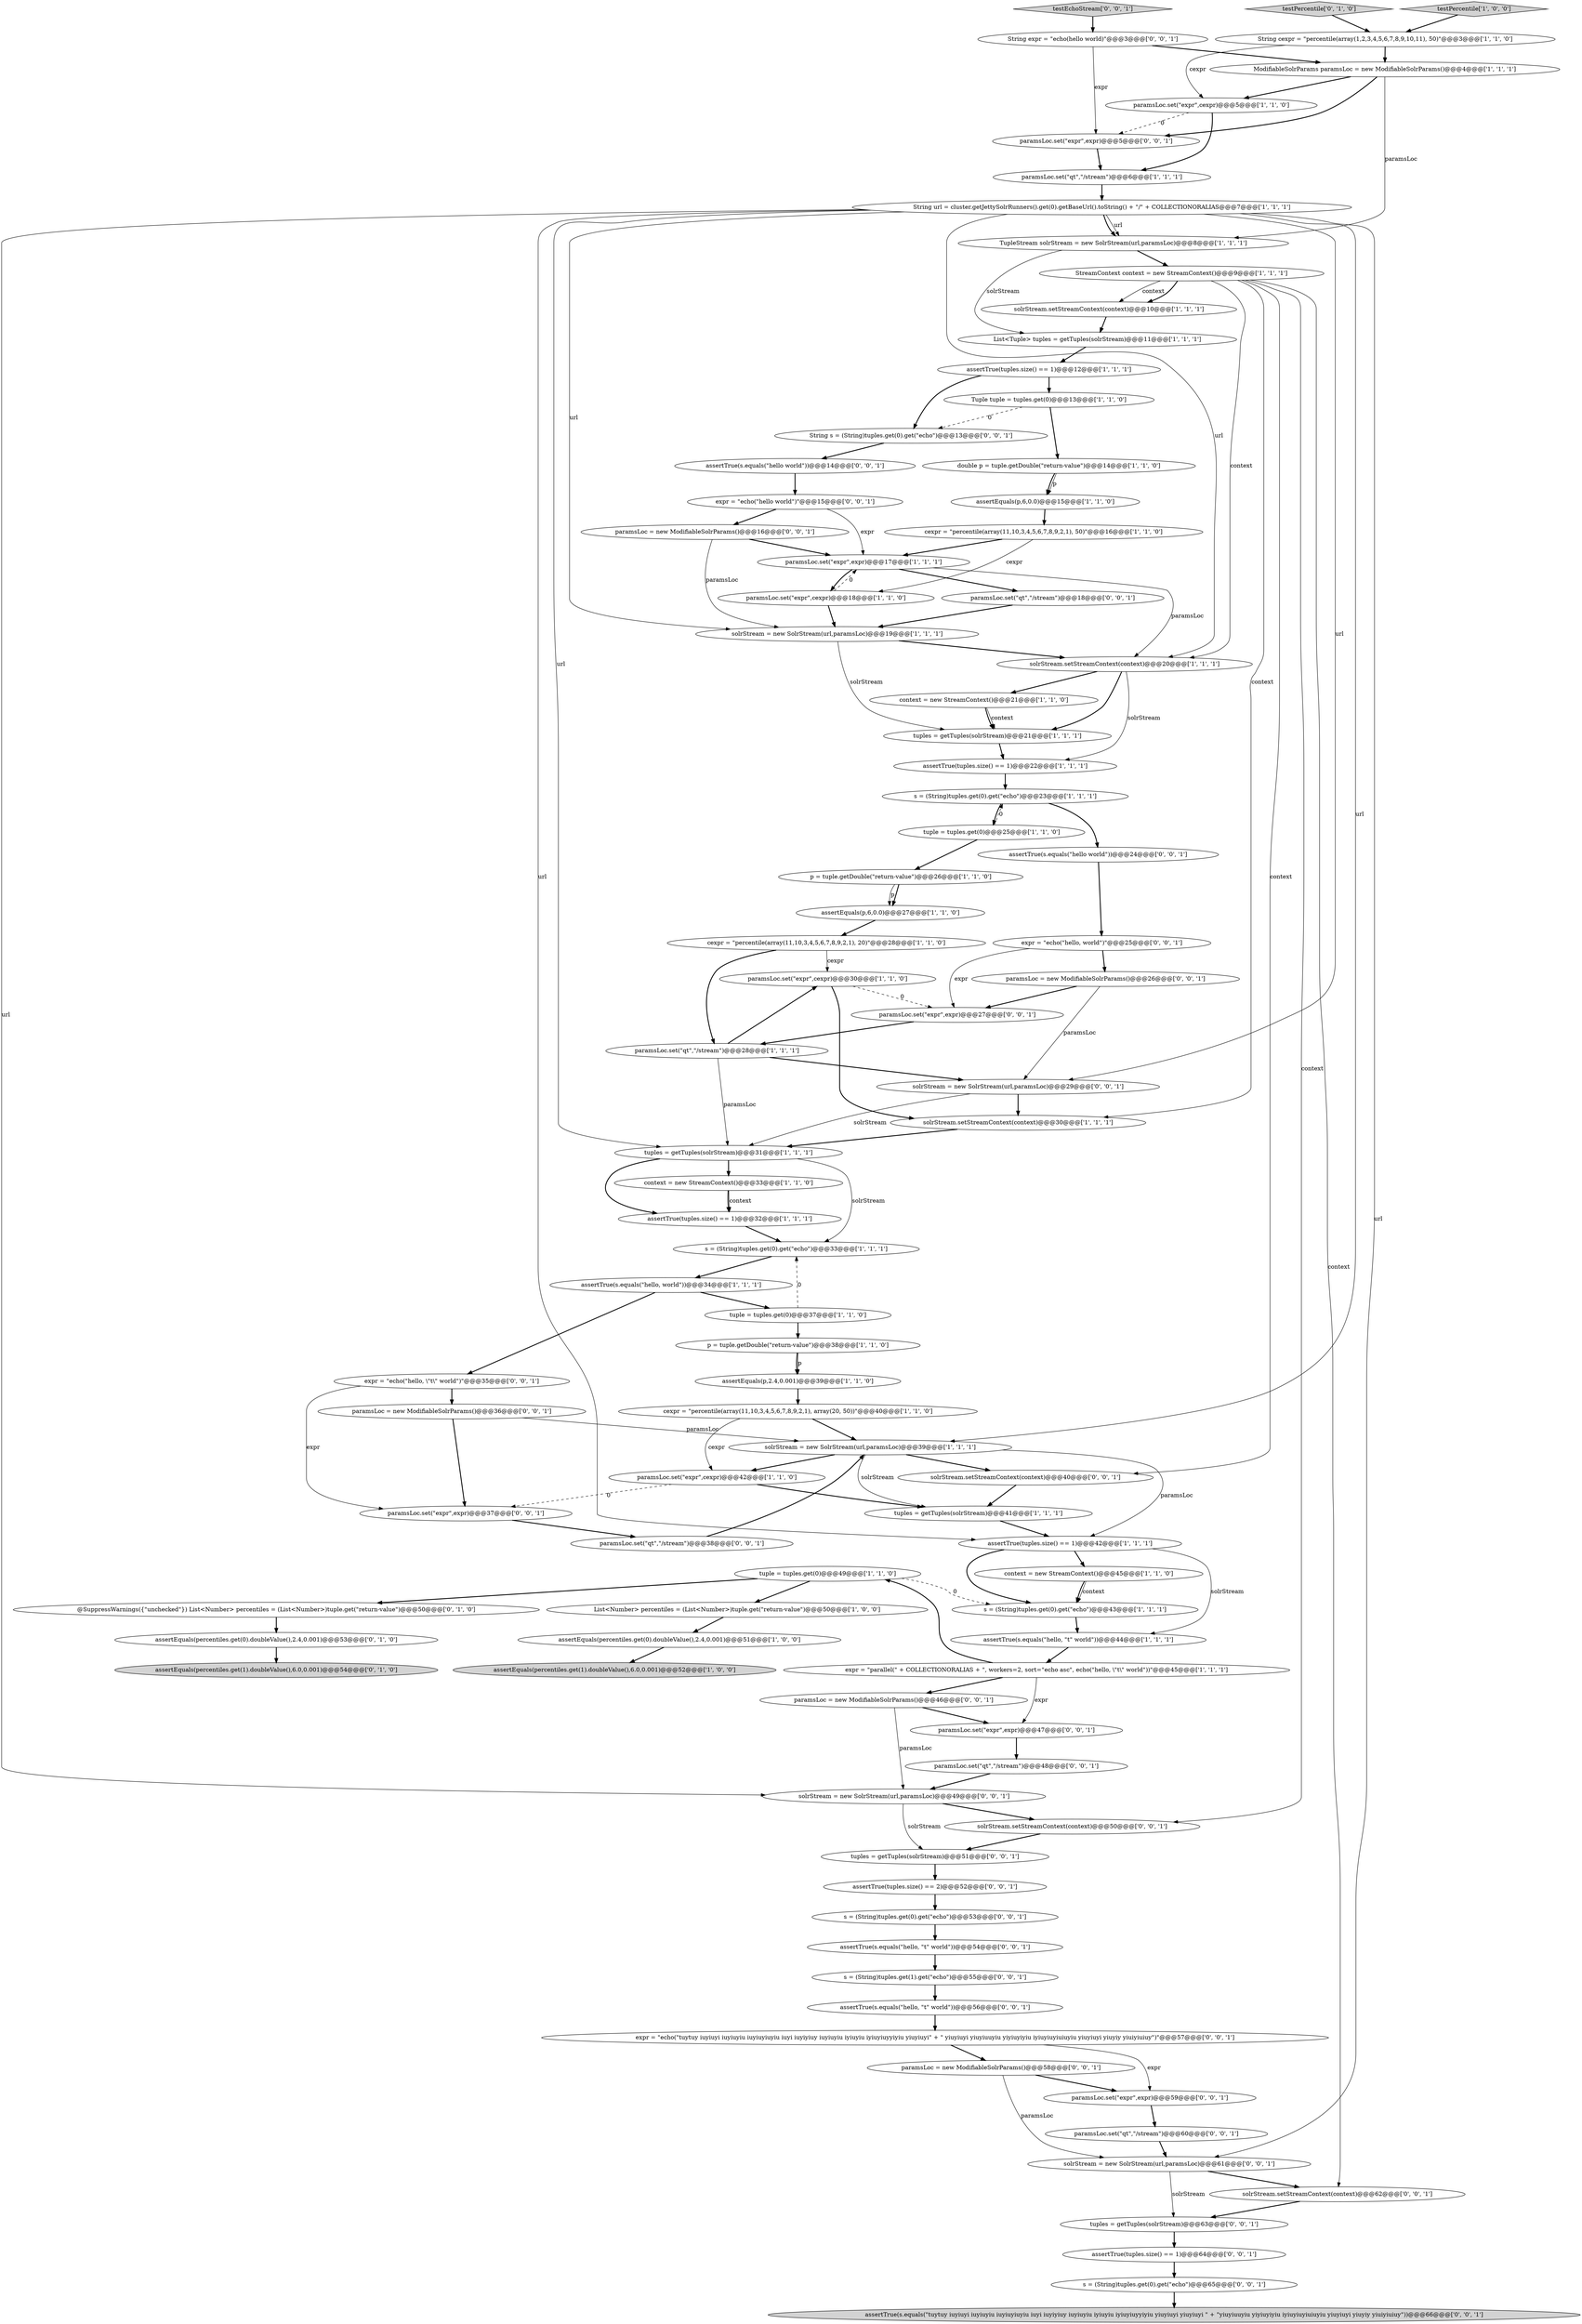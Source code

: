 digraph {
51 [style = filled, label = "assertEquals(percentiles.get(1).doubleValue(),6.0,0.001)@@@54@@@['0', '1', '0']", fillcolor = lightgray, shape = ellipse image = "AAA0AAABBB2BBB"];
60 [style = filled, label = "paramsLoc.set(\"qt\",\"/stream\")@@@18@@@['0', '0', '1']", fillcolor = white, shape = ellipse image = "AAA0AAABBB3BBB"];
50 [style = filled, label = "cexpr = \"percentile(array(11,10,3,4,5,6,7,8,9,2,1), array(20, 50))\"@@@40@@@['1', '1', '0']", fillcolor = white, shape = ellipse image = "AAA0AAABBB1BBB"];
19 [style = filled, label = "assertTrue(tuples.size() == 1)@@@12@@@['1', '1', '1']", fillcolor = white, shape = ellipse image = "AAA0AAABBB1BBB"];
42 [style = filled, label = "cexpr = \"percentile(array(11,10,3,4,5,6,7,8,9,2,1), 50)\"@@@16@@@['1', '1', '0']", fillcolor = white, shape = ellipse image = "AAA0AAABBB1BBB"];
64 [style = filled, label = "paramsLoc.set(\"qt\",\"/stream\")@@@48@@@['0', '0', '1']", fillcolor = white, shape = ellipse image = "AAA0AAABBB3BBB"];
12 [style = filled, label = "StreamContext context = new StreamContext()@@@9@@@['1', '1', '1']", fillcolor = white, shape = ellipse image = "AAA0AAABBB1BBB"];
80 [style = filled, label = "expr = \"echo(\"hello world\")\"@@@15@@@['0', '0', '1']", fillcolor = white, shape = ellipse image = "AAA0AAABBB3BBB"];
28 [style = filled, label = "s = (String)tuples.get(0).get(\"echo\")@@@23@@@['1', '1', '1']", fillcolor = white, shape = ellipse image = "AAA0AAABBB1BBB"];
66 [style = filled, label = "paramsLoc = new ModifiableSolrParams()@@@46@@@['0', '0', '1']", fillcolor = white, shape = ellipse image = "AAA0AAABBB3BBB"];
21 [style = filled, label = "assertEquals(percentiles.get(0).doubleValue(),2.4,0.001)@@@51@@@['1', '0', '0']", fillcolor = white, shape = ellipse image = "AAA0AAABBB1BBB"];
68 [style = filled, label = "assertTrue(s.equals(\"tuytuy iuyiuyi iuyiuyiu iuyiuyiuyiu iuyi iuyiyiuy iuyiuyiu iyiuyiu iyiuyiuyyiyiu yiuyiuyi yiuyiuyi \" + \"yiuyiuuyiu yiyiuyiyiu iyiuyiuyiuiuyiu yiuyiuyi yiuyiy yiuiyiuiuy\"))@@@66@@@['0', '0', '1']", fillcolor = lightgray, shape = ellipse image = "AAA0AAABBB3BBB"];
37 [style = filled, label = "assertTrue(tuples.size() == 1)@@@42@@@['1', '1', '1']", fillcolor = white, shape = ellipse image = "AAA0AAABBB1BBB"];
26 [style = filled, label = "List<Number> percentiles = (List<Number>)tuple.get(\"return-value\")@@@50@@@['1', '0', '0']", fillcolor = white, shape = ellipse image = "AAA0AAABBB1BBB"];
10 [style = filled, label = "assertTrue(tuples.size() == 1)@@@22@@@['1', '1', '1']", fillcolor = white, shape = ellipse image = "AAA0AAABBB1BBB"];
30 [style = filled, label = "paramsLoc.set(\"expr\",cexpr)@@@30@@@['1', '1', '0']", fillcolor = white, shape = ellipse image = "AAA0AAABBB1BBB"];
76 [style = filled, label = "assertTrue(s.equals(\"hello world\"))@@@14@@@['0', '0', '1']", fillcolor = white, shape = ellipse image = "AAA0AAABBB3BBB"];
67 [style = filled, label = "paramsLoc = new ModifiableSolrParams()@@@58@@@['0', '0', '1']", fillcolor = white, shape = ellipse image = "AAA0AAABBB3BBB"];
47 [style = filled, label = "String cexpr = \"percentile(array(1,2,3,4,5,6,7,8,9,10,11), 50)\"@@@3@@@['1', '1', '0']", fillcolor = white, shape = ellipse image = "AAA0AAABBB1BBB"];
24 [style = filled, label = "tuple = tuples.get(0)@@@37@@@['1', '1', '0']", fillcolor = white, shape = ellipse image = "AAA0AAABBB1BBB"];
75 [style = filled, label = "solrStream.setStreamContext(context)@@@40@@@['0', '0', '1']", fillcolor = white, shape = ellipse image = "AAA0AAABBB3BBB"];
4 [style = filled, label = "assertEquals(p,6,0.0)@@@15@@@['1', '1', '0']", fillcolor = white, shape = ellipse image = "AAA0AAABBB1BBB"];
86 [style = filled, label = "tuples = getTuples(solrStream)@@@63@@@['0', '0', '1']", fillcolor = white, shape = ellipse image = "AAA0AAABBB3BBB"];
56 [style = filled, label = "paramsLoc.set(\"qt\",\"/stream\")@@@60@@@['0', '0', '1']", fillcolor = white, shape = ellipse image = "AAA0AAABBB3BBB"];
85 [style = filled, label = "solrStream = new SolrStream(url,paramsLoc)@@@61@@@['0', '0', '1']", fillcolor = white, shape = ellipse image = "AAA0AAABBB3BBB"];
18 [style = filled, label = "assertEquals(p,2.4,0.001)@@@39@@@['1', '1', '0']", fillcolor = white, shape = ellipse image = "AAA0AAABBB1BBB"];
52 [style = filled, label = "assertEquals(percentiles.get(0).doubleValue(),2.4,0.001)@@@53@@@['0', '1', '0']", fillcolor = white, shape = ellipse image = "AAA0AAABBB2BBB"];
49 [style = filled, label = "TupleStream solrStream = new SolrStream(url,paramsLoc)@@@8@@@['1', '1', '1']", fillcolor = white, shape = ellipse image = "AAA0AAABBB1BBB"];
70 [style = filled, label = "solrStream.setStreamContext(context)@@@62@@@['0', '0', '1']", fillcolor = white, shape = ellipse image = "AAA0AAABBB3BBB"];
92 [style = filled, label = "expr = \"echo(\"hello, world\")\"@@@25@@@['0', '0', '1']", fillcolor = white, shape = ellipse image = "AAA0AAABBB3BBB"];
87 [style = filled, label = "String expr = \"echo(hello world)\"@@@3@@@['0', '0', '1']", fillcolor = white, shape = ellipse image = "AAA0AAABBB3BBB"];
91 [style = filled, label = "assertTrue(tuples.size() == 2)@@@52@@@['0', '0', '1']", fillcolor = white, shape = ellipse image = "AAA0AAABBB3BBB"];
69 [style = filled, label = "testEchoStream['0', '0', '1']", fillcolor = lightgray, shape = diamond image = "AAA0AAABBB3BBB"];
55 [style = filled, label = "expr = \"echo(\"tuytuy iuyiuyi iuyiuyiu iuyiuyiuyiu iuyi iuyiyiuy iuyiuyiu iyiuyiu iyiuyiuyyiyiu yiuyiuyi\" + \" yiuyiuyi yiuyiuuyiu yiyiuyiyiu iyiuyiuyiuiuyiu yiuyiuyi yiuyiy yiuiyiuiuy\")\"@@@57@@@['0', '0', '1']", fillcolor = white, shape = ellipse image = "AAA0AAABBB3BBB"];
3 [style = filled, label = "assertEquals(percentiles.get(1).doubleValue(),6.0,0.001)@@@52@@@['1', '0', '0']", fillcolor = lightgray, shape = ellipse image = "AAA0AAABBB1BBB"];
38 [style = filled, label = "p = tuple.getDouble(\"return-value\")@@@26@@@['1', '1', '0']", fillcolor = white, shape = ellipse image = "AAA0AAABBB1BBB"];
11 [style = filled, label = "ModifiableSolrParams paramsLoc = new ModifiableSolrParams()@@@4@@@['1', '1', '1']", fillcolor = white, shape = ellipse image = "AAA0AAABBB1BBB"];
53 [style = filled, label = "@SuppressWarnings({\"unchecked\"}) List<Number> percentiles = (List<Number>)tuple.get(\"return-value\")@@@50@@@['0', '1', '0']", fillcolor = white, shape = ellipse image = "AAA0AAABBB2BBB"];
20 [style = filled, label = "String url = cluster.getJettySolrRunners().get(0).getBaseUrl().toString() + \"/\" + COLLECTIONORALIAS@@@7@@@['1', '1', '1']", fillcolor = white, shape = ellipse image = "AAA0AAABBB1BBB"];
17 [style = filled, label = "solrStream.setStreamContext(context)@@@30@@@['1', '1', '1']", fillcolor = white, shape = ellipse image = "AAA0AAABBB1BBB"];
58 [style = filled, label = "String s = (String)tuples.get(0).get(\"echo\")@@@13@@@['0', '0', '1']", fillcolor = white, shape = ellipse image = "AAA0AAABBB3BBB"];
62 [style = filled, label = "expr = \"echo(\"hello, \\\"t\\\" world\")\"@@@35@@@['0', '0', '1']", fillcolor = white, shape = ellipse image = "AAA0AAABBB3BBB"];
22 [style = filled, label = "tuples = getTuples(solrStream)@@@21@@@['1', '1', '1']", fillcolor = white, shape = ellipse image = "AAA0AAABBB1BBB"];
44 [style = filled, label = "solrStream.setStreamContext(context)@@@10@@@['1', '1', '1']", fillcolor = white, shape = ellipse image = "AAA0AAABBB1BBB"];
79 [style = filled, label = "solrStream.setStreamContext(context)@@@50@@@['0', '0', '1']", fillcolor = white, shape = ellipse image = "AAA0AAABBB3BBB"];
32 [style = filled, label = "tuple = tuples.get(0)@@@25@@@['1', '1', '0']", fillcolor = white, shape = ellipse image = "AAA0AAABBB1BBB"];
90 [style = filled, label = "paramsLoc.set(\"qt\",\"/stream\")@@@38@@@['0', '0', '1']", fillcolor = white, shape = ellipse image = "AAA0AAABBB3BBB"];
65 [style = filled, label = "paramsLoc = new ModifiableSolrParams()@@@36@@@['0', '0', '1']", fillcolor = white, shape = ellipse image = "AAA0AAABBB3BBB"];
34 [style = filled, label = "double p = tuple.getDouble(\"return-value\")@@@14@@@['1', '1', '0']", fillcolor = white, shape = ellipse image = "AAA0AAABBB1BBB"];
83 [style = filled, label = "s = (String)tuples.get(1).get(\"echo\")@@@55@@@['0', '0', '1']", fillcolor = white, shape = ellipse image = "AAA0AAABBB3BBB"];
29 [style = filled, label = "paramsLoc.set(\"expr\",expr)@@@17@@@['1', '1', '1']", fillcolor = white, shape = ellipse image = "AAA0AAABBB1BBB"];
43 [style = filled, label = "tuples = getTuples(solrStream)@@@41@@@['1', '1', '1']", fillcolor = white, shape = ellipse image = "AAA0AAABBB1BBB"];
57 [style = filled, label = "tuples = getTuples(solrStream)@@@51@@@['0', '0', '1']", fillcolor = white, shape = ellipse image = "AAA0AAABBB3BBB"];
13 [style = filled, label = "solrStream.setStreamContext(context)@@@20@@@['1', '1', '1']", fillcolor = white, shape = ellipse image = "AAA0AAABBB1BBB"];
88 [style = filled, label = "assertTrue(tuples.size() == 1)@@@64@@@['0', '0', '1']", fillcolor = white, shape = ellipse image = "AAA0AAABBB3BBB"];
84 [style = filled, label = "paramsLoc.set(\"expr\",expr)@@@5@@@['0', '0', '1']", fillcolor = white, shape = ellipse image = "AAA0AAABBB3BBB"];
77 [style = filled, label = "assertTrue(s.equals(\"hello, \"t\" world\"))@@@56@@@['0', '0', '1']", fillcolor = white, shape = ellipse image = "AAA0AAABBB3BBB"];
33 [style = filled, label = "tuple = tuples.get(0)@@@49@@@['1', '1', '0']", fillcolor = white, shape = ellipse image = "AAA0AAABBB1BBB"];
72 [style = filled, label = "paramsLoc.set(\"expr\",expr)@@@27@@@['0', '0', '1']", fillcolor = white, shape = ellipse image = "AAA0AAABBB3BBB"];
82 [style = filled, label = "s = (String)tuples.get(0).get(\"echo\")@@@53@@@['0', '0', '1']", fillcolor = white, shape = ellipse image = "AAA0AAABBB3BBB"];
27 [style = filled, label = "assertTrue(s.equals(\"hello, \"t\" world\"))@@@44@@@['1', '1', '1']", fillcolor = white, shape = ellipse image = "AAA0AAABBB1BBB"];
61 [style = filled, label = "solrStream = new SolrStream(url,paramsLoc)@@@49@@@['0', '0', '1']", fillcolor = white, shape = ellipse image = "AAA0AAABBB3BBB"];
16 [style = filled, label = "context = new StreamContext()@@@45@@@['1', '1', '0']", fillcolor = white, shape = ellipse image = "AAA0AAABBB1BBB"];
1 [style = filled, label = "solrStream = new SolrStream(url,paramsLoc)@@@39@@@['1', '1', '1']", fillcolor = white, shape = ellipse image = "AAA0AAABBB1BBB"];
46 [style = filled, label = "assertTrue(tuples.size() == 1)@@@32@@@['1', '1', '1']", fillcolor = white, shape = ellipse image = "AAA0AAABBB1BBB"];
14 [style = filled, label = "assertEquals(p,6,0.0)@@@27@@@['1', '1', '0']", fillcolor = white, shape = ellipse image = "AAA0AAABBB1BBB"];
6 [style = filled, label = "Tuple tuple = tuples.get(0)@@@13@@@['1', '1', '0']", fillcolor = white, shape = ellipse image = "AAA0AAABBB1BBB"];
15 [style = filled, label = "s = (String)tuples.get(0).get(\"echo\")@@@33@@@['1', '1', '1']", fillcolor = white, shape = ellipse image = "AAA0AAABBB1BBB"];
36 [style = filled, label = "solrStream = new SolrStream(url,paramsLoc)@@@19@@@['1', '1', '1']", fillcolor = white, shape = ellipse image = "AAA0AAABBB1BBB"];
89 [style = filled, label = "solrStream = new SolrStream(url,paramsLoc)@@@29@@@['0', '0', '1']", fillcolor = white, shape = ellipse image = "AAA0AAABBB3BBB"];
8 [style = filled, label = "paramsLoc.set(\"expr\",cexpr)@@@42@@@['1', '1', '0']", fillcolor = white, shape = ellipse image = "AAA0AAABBB1BBB"];
54 [style = filled, label = "testPercentile['0', '1', '0']", fillcolor = lightgray, shape = diamond image = "AAA0AAABBB2BBB"];
25 [style = filled, label = "testPercentile['1', '0', '0']", fillcolor = lightgray, shape = diamond image = "AAA0AAABBB1BBB"];
63 [style = filled, label = "s = (String)tuples.get(0).get(\"echo\")@@@65@@@['0', '0', '1']", fillcolor = white, shape = ellipse image = "AAA0AAABBB3BBB"];
78 [style = filled, label = "paramsLoc = new ModifiableSolrParams()@@@16@@@['0', '0', '1']", fillcolor = white, shape = ellipse image = "AAA0AAABBB3BBB"];
59 [style = filled, label = "paramsLoc.set(\"expr\",expr)@@@47@@@['0', '0', '1']", fillcolor = white, shape = ellipse image = "AAA0AAABBB3BBB"];
35 [style = filled, label = "p = tuple.getDouble(\"return-value\")@@@38@@@['1', '1', '0']", fillcolor = white, shape = ellipse image = "AAA0AAABBB1BBB"];
41 [style = filled, label = "s = (String)tuples.get(0).get(\"echo\")@@@43@@@['1', '1', '1']", fillcolor = white, shape = ellipse image = "AAA0AAABBB1BBB"];
73 [style = filled, label = "assertTrue(s.equals(\"hello, \"t\" world\"))@@@54@@@['0', '0', '1']", fillcolor = white, shape = ellipse image = "AAA0AAABBB3BBB"];
2 [style = filled, label = "context = new StreamContext()@@@21@@@['1', '1', '0']", fillcolor = white, shape = ellipse image = "AAA0AAABBB1BBB"];
23 [style = filled, label = "tuples = getTuples(solrStream)@@@31@@@['1', '1', '1']", fillcolor = white, shape = ellipse image = "AAA0AAABBB1BBB"];
0 [style = filled, label = "List<Tuple> tuples = getTuples(solrStream)@@@11@@@['1', '1', '1']", fillcolor = white, shape = ellipse image = "AAA0AAABBB1BBB"];
40 [style = filled, label = "assertTrue(s.equals(\"hello, world\"))@@@34@@@['1', '1', '1']", fillcolor = white, shape = ellipse image = "AAA0AAABBB1BBB"];
71 [style = filled, label = "paramsLoc.set(\"expr\",expr)@@@37@@@['0', '0', '1']", fillcolor = white, shape = ellipse image = "AAA0AAABBB3BBB"];
31 [style = filled, label = "expr = \"parallel(\" + COLLECTIONORALIAS + \", workers=2, sort=\"echo asc\", echo(\"hello, \\\"t\\\" world\"))\"@@@45@@@['1', '1', '1']", fillcolor = white, shape = ellipse image = "AAA0AAABBB1BBB"];
39 [style = filled, label = "paramsLoc.set(\"qt\",\"/stream\")@@@28@@@['1', '1', '1']", fillcolor = white, shape = ellipse image = "AAA0AAABBB1BBB"];
9 [style = filled, label = "paramsLoc.set(\"qt\",\"/stream\")@@@6@@@['1', '1', '1']", fillcolor = white, shape = ellipse image = "AAA0AAABBB1BBB"];
5 [style = filled, label = "context = new StreamContext()@@@33@@@['1', '1', '0']", fillcolor = white, shape = ellipse image = "AAA0AAABBB1BBB"];
81 [style = filled, label = "assertTrue(s.equals(\"hello world\"))@@@24@@@['0', '0', '1']", fillcolor = white, shape = ellipse image = "AAA0AAABBB3BBB"];
93 [style = filled, label = "paramsLoc = new ModifiableSolrParams()@@@26@@@['0', '0', '1']", fillcolor = white, shape = ellipse image = "AAA0AAABBB3BBB"];
7 [style = filled, label = "cexpr = \"percentile(array(11,10,3,4,5,6,7,8,9,2,1), 20)\"@@@28@@@['1', '1', '0']", fillcolor = white, shape = ellipse image = "AAA0AAABBB1BBB"];
74 [style = filled, label = "paramsLoc.set(\"expr\",expr)@@@59@@@['0', '0', '1']", fillcolor = white, shape = ellipse image = "AAA0AAABBB3BBB"];
45 [style = filled, label = "paramsLoc.set(\"expr\",cexpr)@@@18@@@['1', '1', '0']", fillcolor = white, shape = ellipse image = "AAA0AAABBB1BBB"];
48 [style = filled, label = "paramsLoc.set(\"expr\",cexpr)@@@5@@@['1', '1', '0']", fillcolor = white, shape = ellipse image = "AAA0AAABBB1BBB"];
34->4 [style = solid, label="p"];
41->27 [style = bold, label=""];
21->3 [style = bold, label=""];
19->6 [style = bold, label=""];
35->18 [style = solid, label="p"];
4->42 [style = bold, label=""];
59->64 [style = bold, label=""];
20->23 [style = solid, label="url"];
23->15 [style = solid, label="solrStream"];
28->81 [style = bold, label=""];
20->49 [style = solid, label="url"];
40->62 [style = bold, label=""];
73->83 [style = bold, label=""];
10->28 [style = bold, label=""];
50->8 [style = solid, label="cexpr"];
39->89 [style = bold, label=""];
19->58 [style = bold, label=""];
74->56 [style = bold, label=""];
1->37 [style = solid, label="paramsLoc"];
61->57 [style = solid, label="solrStream"];
89->17 [style = bold, label=""];
81->92 [style = bold, label=""];
80->29 [style = solid, label="expr"];
56->85 [style = bold, label=""];
48->9 [style = bold, label=""];
55->67 [style = bold, label=""];
34->4 [style = bold, label=""];
83->77 [style = bold, label=""];
20->49 [style = bold, label=""];
87->11 [style = bold, label=""];
35->18 [style = bold, label=""];
62->71 [style = solid, label="expr"];
17->23 [style = bold, label=""];
36->22 [style = solid, label="solrStream"];
93->72 [style = bold, label=""];
49->0 [style = solid, label="solrStream"];
5->46 [style = bold, label=""];
29->60 [style = bold, label=""];
65->71 [style = bold, label=""];
31->33 [style = bold, label=""];
39->30 [style = bold, label=""];
12->44 [style = solid, label="context"];
37->16 [style = bold, label=""];
93->89 [style = solid, label="paramsLoc"];
85->70 [style = bold, label=""];
65->1 [style = solid, label="paramsLoc"];
62->65 [style = bold, label=""];
72->39 [style = bold, label=""];
14->7 [style = bold, label=""];
24->35 [style = bold, label=""];
5->46 [style = solid, label="context"];
32->38 [style = bold, label=""];
26->21 [style = bold, label=""];
11->49 [style = solid, label="paramsLoc"];
66->59 [style = bold, label=""];
16->41 [style = bold, label=""];
9->20 [style = bold, label=""];
28->32 [style = bold, label=""];
1->8 [style = bold, label=""];
58->76 [style = bold, label=""];
0->19 [style = bold, label=""];
75->43 [style = bold, label=""];
12->75 [style = solid, label="context"];
31->66 [style = bold, label=""];
57->91 [style = bold, label=""];
31->59 [style = solid, label="expr"];
12->13 [style = solid, label="context"];
89->23 [style = solid, label="solrStream"];
90->1 [style = bold, label=""];
52->51 [style = bold, label=""];
48->84 [style = dashed, label="0"];
7->39 [style = bold, label=""];
50->1 [style = bold, label=""];
11->84 [style = bold, label=""];
23->5 [style = bold, label=""];
47->48 [style = solid, label="cexpr"];
12->44 [style = bold, label=""];
78->29 [style = bold, label=""];
1->75 [style = bold, label=""];
2->22 [style = solid, label="context"];
30->17 [style = bold, label=""];
22->10 [style = bold, label=""];
20->37 [style = solid, label="url"];
55->74 [style = solid, label="expr"];
91->82 [style = bold, label=""];
42->29 [style = bold, label=""];
29->45 [style = bold, label=""];
37->41 [style = bold, label=""];
45->29 [style = dashed, label="0"];
33->41 [style = dashed, label="0"];
67->74 [style = bold, label=""];
67->85 [style = solid, label="paramsLoc"];
15->40 [style = bold, label=""];
82->73 [style = bold, label=""];
39->23 [style = solid, label="paramsLoc"];
71->90 [style = bold, label=""];
12->17 [style = solid, label="context"];
44->0 [style = bold, label=""];
6->58 [style = dashed, label="0"];
20->89 [style = solid, label="url"];
38->14 [style = solid, label="p"];
37->27 [style = solid, label="solrStream"];
85->86 [style = solid, label="solrStream"];
24->15 [style = dashed, label="0"];
18->50 [style = bold, label=""];
13->10 [style = solid, label="solrStream"];
88->63 [style = bold, label=""];
80->78 [style = bold, label=""];
69->87 [style = bold, label=""];
40->24 [style = bold, label=""];
20->13 [style = solid, label="url"];
27->31 [style = bold, label=""];
47->11 [style = bold, label=""];
29->13 [style = solid, label="paramsLoc"];
92->72 [style = solid, label="expr"];
79->57 [style = bold, label=""];
20->1 [style = solid, label="url"];
32->28 [style = dashed, label="0"];
66->61 [style = solid, label="paramsLoc"];
7->30 [style = solid, label="cexpr"];
63->68 [style = bold, label=""];
86->88 [style = bold, label=""];
84->9 [style = bold, label=""];
38->14 [style = bold, label=""];
23->46 [style = bold, label=""];
42->45 [style = solid, label="cexpr"];
11->48 [style = bold, label=""];
12->79 [style = solid, label="context"];
13->22 [style = bold, label=""];
33->53 [style = bold, label=""];
43->37 [style = bold, label=""];
20->85 [style = solid, label="url"];
76->80 [style = bold, label=""];
92->93 [style = bold, label=""];
64->61 [style = bold, label=""];
77->55 [style = bold, label=""];
61->79 [style = bold, label=""];
70->86 [style = bold, label=""];
16->41 [style = solid, label="context"];
78->36 [style = solid, label="paramsLoc"];
45->36 [style = bold, label=""];
20->36 [style = solid, label="url"];
12->70 [style = solid, label="context"];
60->36 [style = bold, label=""];
36->13 [style = bold, label=""];
46->15 [style = bold, label=""];
87->84 [style = solid, label="expr"];
6->34 [style = bold, label=""];
2->22 [style = bold, label=""];
25->47 [style = bold, label=""];
1->43 [style = solid, label="solrStream"];
54->47 [style = bold, label=""];
8->43 [style = bold, label=""];
13->2 [style = bold, label=""];
8->71 [style = dashed, label="0"];
49->12 [style = bold, label=""];
20->61 [style = solid, label="url"];
30->72 [style = dashed, label="0"];
33->26 [style = bold, label=""];
53->52 [style = bold, label=""];
}
